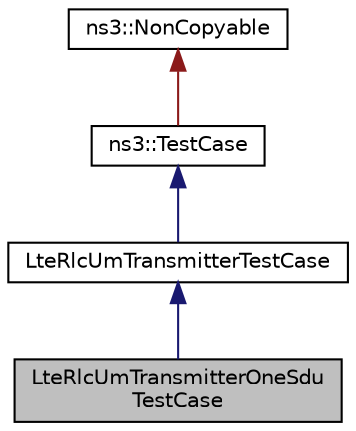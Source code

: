 digraph "LteRlcUmTransmitterOneSduTestCase"
{
 // LATEX_PDF_SIZE
  edge [fontname="Helvetica",fontsize="10",labelfontname="Helvetica",labelfontsize="10"];
  node [fontname="Helvetica",fontsize="10",shape=record];
  Node1 [label="LteRlcUmTransmitterOneSdu\lTestCase",height=0.2,width=0.4,color="black", fillcolor="grey75", style="filled", fontcolor="black",tooltip="Test 4.1.1.1 One SDU, One PDU."];
  Node2 -> Node1 [dir="back",color="midnightblue",fontsize="10",style="solid",fontname="Helvetica"];
  Node2 [label="LteRlcUmTransmitterTestCase",height=0.2,width=0.4,color="black", fillcolor="white", style="filled",URL="$class_lte_rlc_um_transmitter_test_case.html",tooltip="Test case used by LteRlcUmTransmitterOneSduTestCase to create topology and to implement functionaliti..."];
  Node3 -> Node2 [dir="back",color="midnightblue",fontsize="10",style="solid",fontname="Helvetica"];
  Node3 [label="ns3::TestCase",height=0.2,width=0.4,color="black", fillcolor="white", style="filled",URL="$classns3_1_1_test_case.html",tooltip="encapsulates test code"];
  Node4 -> Node3 [dir="back",color="firebrick4",fontsize="10",style="solid",fontname="Helvetica"];
  Node4 [label="ns3::NonCopyable",height=0.2,width=0.4,color="black", fillcolor="white", style="filled",URL="$classns3_1_1_non_copyable.html",tooltip="A base class for (non-Singleton) objects which shouldn't be copied."];
}
